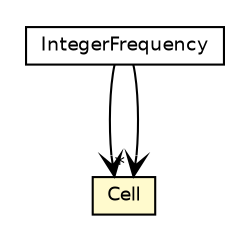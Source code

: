 #!/usr/local/bin/dot
#
# Class diagram 
# Generated by UMLGraph version 5.4 (http://www.umlgraph.org/)
#

digraph G {
	edge [fontname="Helvetica",fontsize=10,labelfontname="Helvetica",labelfontsize=10];
	node [fontname="Helvetica",fontsize=10,shape=plaintext];
	nodesep=0.25;
	ranksep=0.5;
	// jsl.utilities.statistic.IntegerFrequency
	c103875 [label=<<table title="jsl.utilities.statistic.IntegerFrequency" border="0" cellborder="1" cellspacing="0" cellpadding="2" port="p" href="./IntegerFrequency.html">
		<tr><td><table border="0" cellspacing="0" cellpadding="1">
<tr><td align="center" balign="center"> IntegerFrequency </td></tr>
		</table></td></tr>
		</table>>, URL="./IntegerFrequency.html", fontname="Helvetica", fontcolor="black", fontsize=9.0];
	// jsl.utilities.statistic.IntegerFrequency.Cell
	c103876 [label=<<table title="jsl.utilities.statistic.IntegerFrequency.Cell" border="0" cellborder="1" cellspacing="0" cellpadding="2" port="p" bgcolor="lemonChiffon" href="./IntegerFrequency.Cell.html">
		<tr><td><table border="0" cellspacing="0" cellpadding="1">
<tr><td align="center" balign="center"> Cell </td></tr>
		</table></td></tr>
		</table>>, URL="./IntegerFrequency.Cell.html", fontname="Helvetica", fontcolor="black", fontsize=9.0];
	// jsl.utilities.statistic.IntegerFrequency NAVASSOC jsl.utilities.statistic.IntegerFrequency.Cell
	c103875:p -> c103876:p [taillabel="", label="", headlabel="*", fontname="Helvetica", fontcolor="black", fontsize=10.0, color="black", arrowhead=open];
	// jsl.utilities.statistic.IntegerFrequency NAVASSOC jsl.utilities.statistic.IntegerFrequency.Cell
	c103875:p -> c103876:p [taillabel="", label="", headlabel="", fontname="Helvetica", fontcolor="black", fontsize=10.0, color="black", arrowhead=open];
}

